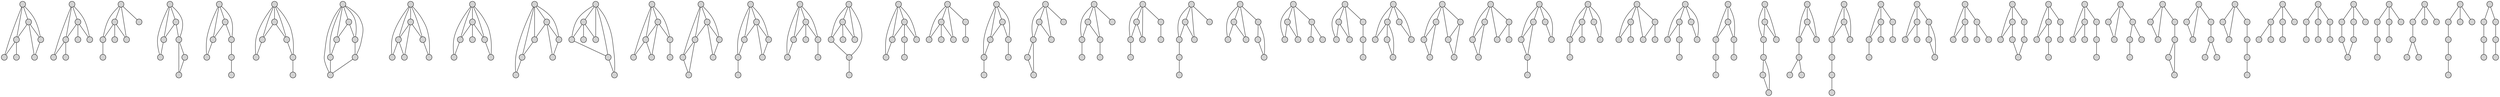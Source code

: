 graph
{
60[shape="circle",height=0.25,label="",style="filled"];
67[shape="circle",height=0.25,label="",style="filled"];
99[shape="circle",height=0.25,label="",style="filled"];
113[shape="circle",height=0.25,label="",style="filled"];
130[shape="circle",height=0.25,label="",style="filled"];
40[shape="circle",height=0.25,label="",style="filled"];
0--1;
0--2;
0--3;
0--4;
0--5;
0--6;
1--2;
1--3;
2--4;
3--5;
4--6;
5--6;
7--8;
7--9;
7--10;
7--11;
7--12;
8--9;
8--10;
8--13;
9--11;
9--13;
10--12;
14--15;
14--16;
14--17;
14--18;
14--19;
15--16;
15--17;
15--20;
16--18;
17--19;
21--22;
21--23;
21--24;
21--25;
21--26;
22--23;
22--24;
22--27;
23--25;
24--27;
25--26;
28--29;
28--30;
28--31;
28--32;
28--33;
29--30;
29--31;
29--34;
30--32;
32--33;
35--36;
35--37;
35--38;
35--39;
35--40;
36--37;
36--38;
37--39;
38--40;
39--41;
42--43;
42--44;
42--45;
42--46;
43--44;
43--45;
43--47;
44--46;
44--47;
45--48;
49--50;
49--51;
49--52;
49--53;
50--51;
50--52;
50--54;
51--53;
51--55;
52--54;
53--55;
56--57;
56--58;
56--59;
56--60;
57--58;
57--59;
57--61;
58--60;
58--62;
59--61;
63--64;
63--65;
63--66;
63--67;
64--65;
64--66;
64--68;
65--67;
65--69;
70--71;
70--72;
70--73;
70--74;
71--72;
71--73;
71--75;
72--74;
73--75;
74--76;
77--78;
77--79;
77--80;
77--81;
78--79;
78--80;
78--82;
79--81;
80--83;
84--85;
84--86;
84--87;
84--88;
85--86;
85--87;
85--89;
86--88;
88--90;
91--92;
91--93;
91--94;
91--95;
92--93;
92--94;
92--96;
93--95;
96--97;
98--99;
98--100;
98--101;
98--102;
99--100;
99--101;
99--103;
100--104;
105--106;
105--107;
105--108;
105--109;
106--107;
106--108;
106--110;
109--111;
112--113;
112--114;
112--115;
112--116;
113--114;
113--115;
114--116;
115--117;
115--118;
117--118;
119--120;
119--121;
119--122;
119--123;
120--121;
120--122;
121--123;
122--124;
123--125;
126--127;
126--128;
126--129;
126--130;
127--128;
127--129;
128--130;
129--131;
131--132;
133--134;
133--135;
133--136;
133--137;
134--135;
134--136;
135--138;
135--139;
138--139;
140--141;
140--142;
140--143;
140--144;
141--142;
141--143;
142--145;
143--146;
147--148;
147--149;
147--150;
147--151;
148--149;
148--150;
149--152;
151--153;
154--155;
154--156;
154--157;
154--158;
155--156;
155--157;
156--159;
159--160;
161--162;
161--163;
161--164;
161--165;
162--163;
162--164;
165--166;
165--167;
166--167;
168--169;
168--170;
168--171;
168--172;
169--170;
169--171;
172--173;
172--174;
175--176;
175--177;
175--178;
175--179;
176--177;
176--178;
179--180;
180--181;
182--183;
182--184;
182--185;
182--186;
183--184;
183--187;
183--188;
185--186;
187--188;
189--190;
189--191;
189--192;
189--193;
190--191;
190--194;
191--194;
192--193;
192--195;
193--195;
196--197;
196--198;
196--199;
196--200;
197--198;
197--201;
198--201;
199--200;
199--202;
203--204;
203--205;
203--206;
203--207;
204--205;
204--208;
205--208;
206--207;
208--209;
210--211;
210--212;
210--213;
210--214;
211--212;
211--215;
212--216;
213--214;
217--218;
217--219;
217--220;
217--221;
218--219;
218--222;
220--221;
220--223;
224--225;
224--226;
224--227;
224--228;
225--226;
225--229;
227--228;
229--230;
231--232;
231--233;
231--234;
232--233;
232--234;
233--235;
234--236;
235--237;
238--239;
238--240;
238--241;
239--240;
239--241;
240--242;
242--243;
242--244;
243--244;
245--246;
245--247;
245--248;
246--247;
246--248;
247--249;
249--250;
249--251;
252--253;
252--254;
252--255;
253--254;
253--255;
254--256;
256--257;
257--258;
259--260;
259--261;
259--262;
260--261;
260--263;
261--264;
262--265;
266--267;
266--268;
266--269;
267--268;
267--270;
269--271;
269--272;
271--272;
273--274;
273--275;
273--276;
274--275;
274--277;
276--278;
276--279;
280--281;
280--282;
280--283;
281--282;
281--284;
283--285;
284--286;
285--286;
287--288;
287--289;
287--290;
288--289;
288--291;
290--292;
291--293;
294--295;
294--296;
294--297;
295--296;
295--298;
297--299;
299--300;
301--302;
301--303;
301--304;
302--303;
304--305;
304--306;
305--307;
308--309;
308--310;
308--311;
309--310;
311--312;
312--313;
312--314;
313--314;
315--316;
315--317;
315--318;
316--317;
318--319;
319--320;
319--321;
322--323;
322--324;
322--325;
323--324;
325--326;
326--327;
327--328;
329--330;
329--331;
329--332;
330--333;
330--334;
331--335;
336--337;
336--338;
336--339;
337--340;
338--341;
339--342;
343--344;
343--345;
343--346;
344--347;
345--348;
347--349;
348--349;
350--351;
350--352;
350--353;
351--354;
352--355;
354--356;
357--358;
357--359;
357--360;
358--361;
361--362;
361--363;
364--365;
364--366;
364--367;
365--368;
368--369;
369--370;
371--372;
371--373;
372--374;
373--375;
374--376;
375--377;
0[shape="circle",height=0.25,label="",style="filled"];
1[shape="circle",height=0.25,label="",style="filled"];
2[shape="circle",height=0.25,label="",style="filled"];
3[shape="circle",height=0.25,label="",style="filled"];
4[shape="circle",height=0.25,label="",style="filled"];
5[shape="circle",height=0.25,label="",style="filled"];
6[shape="circle",height=0.25,label="",style="filled"];
7[shape="circle",height=0.25,label="",style="filled"];
8[shape="circle",height=0.25,label="",style="filled"];
9[shape="circle",height=0.25,label="",style="filled"];
10[shape="circle",height=0.25,label="",style="filled"];
11[shape="circle",height=0.25,label="",style="filled"];
12[shape="circle",height=0.25,label="",style="filled"];
13[shape="circle",height=0.25,label="",style="filled"];
14[shape="circle",height=0.25,label="",style="filled"];
15[shape="circle",height=0.25,label="",style="filled"];
16[shape="circle",height=0.25,label="",style="filled"];
17[shape="circle",height=0.25,label="",style="filled"];
18[shape="circle",height=0.25,label="",style="filled"];
19[shape="circle",height=0.25,label="",style="filled"];
20[shape="circle",height=0.25,label="",style="filled"];
21[shape="circle",height=0.25,label="",style="filled"];
22[shape="circle",height=0.25,label="",style="filled"];
23[shape="circle",height=0.25,label="",style="filled"];
24[shape="circle",height=0.25,label="",style="filled"];
25[shape="circle",height=0.25,label="",style="filled"];
26[shape="circle",height=0.25,label="",style="filled"];
27[shape="circle",height=0.25,label="",style="filled"];
28[shape="circle",height=0.25,label="",style="filled"];
29[shape="circle",height=0.25,label="",style="filled"];
30[shape="circle",height=0.25,label="",style="filled"];
31[shape="circle",height=0.25,label="",style="filled"];
32[shape="circle",height=0.25,label="",style="filled"];
33[shape="circle",height=0.25,label="",style="filled"];
34[shape="circle",height=0.25,label="",style="filled"];
35[shape="circle",height=0.25,label="",style="filled"];
36[shape="circle",height=0.25,label="",style="filled"];
37[shape="circle",height=0.25,label="",style="filled"];
38[shape="circle",height=0.25,label="",style="filled"];
39[shape="circle",height=0.25,label="",style="filled"];
41[shape="circle",height=0.25,label="",style="filled"];
42[shape="circle",height=0.25,label="",style="filled"];
43[shape="circle",height=0.25,label="",style="filled"];
44[shape="circle",height=0.25,label="",style="filled"];
45[shape="circle",height=0.25,label="",style="filled"];
46[shape="circle",height=0.25,label="",style="filled"];
47[shape="circle",height=0.25,label="",style="filled"];
48[shape="circle",height=0.25,label="",style="filled"];
49[shape="circle",height=0.25,label="",style="filled"];
50[shape="circle",height=0.25,label="",style="filled"];
51[shape="circle",height=0.25,label="",style="filled"];
52[shape="circle",height=0.25,label="",style="filled"];
53[shape="circle",height=0.25,label="",style="filled"];
54[shape="circle",height=0.25,label="",style="filled"];
55[shape="circle",height=0.25,label="",style="filled"];
56[shape="circle",height=0.25,label="",style="filled"];
57[shape="circle",height=0.25,label="",style="filled"];
58[shape="circle",height=0.25,label="",style="filled"];
59[shape="circle",height=0.25,label="",style="filled"];
61[shape="circle",height=0.25,label="",style="filled"];
62[shape="circle",height=0.25,label="",style="filled"];
63[shape="circle",height=0.25,label="",style="filled"];
64[shape="circle",height=0.25,label="",style="filled"];
65[shape="circle",height=0.25,label="",style="filled"];
66[shape="circle",height=0.25,label="",style="filled"];
68[shape="circle",height=0.25,label="",style="filled"];
69[shape="circle",height=0.25,label="",style="filled"];
70[shape="circle",height=0.25,label="",style="filled"];
71[shape="circle",height=0.25,label="",style="filled"];
72[shape="circle",height=0.25,label="",style="filled"];
73[shape="circle",height=0.25,label="",style="filled"];
74[shape="circle",height=0.25,label="",style="filled"];
75[shape="circle",height=0.25,label="",style="filled"];
76[shape="circle",height=0.25,label="",style="filled"];
77[shape="circle",height=0.25,label="",style="filled"];
78[shape="circle",height=0.25,label="",style="filled"];
79[shape="circle",height=0.25,label="",style="filled"];
80[shape="circle",height=0.25,label="",style="filled"];
81[shape="circle",height=0.25,label="",style="filled"];
82[shape="circle",height=0.25,label="",style="filled"];
83[shape="circle",height=0.25,label="",style="filled"];
84[shape="circle",height=0.25,label="",style="filled"];
85[shape="circle",height=0.25,label="",style="filled"];
86[shape="circle",height=0.25,label="",style="filled"];
87[shape="circle",height=0.25,label="",style="filled"];
88[shape="circle",height=0.25,label="",style="filled"];
89[shape="circle",height=0.25,label="",style="filled"];
90[shape="circle",height=0.25,label="",style="filled"];
91[shape="circle",height=0.25,label="",style="filled"];
92[shape="circle",height=0.25,label="",style="filled"];
93[shape="circle",height=0.25,label="",style="filled"];
94[shape="circle",height=0.25,label="",style="filled"];
95[shape="circle",height=0.25,label="",style="filled"];
96[shape="circle",height=0.25,label="",style="filled"];
97[shape="circle",height=0.25,label="",style="filled"];
98[shape="circle",height=0.25,label="",style="filled"];
100[shape="circle",height=0.25,label="",style="filled"];
101[shape="circle",height=0.25,label="",style="filled"];
102[shape="circle",height=0.25,label="",style="filled"];
103[shape="circle",height=0.25,label="",style="filled"];
104[shape="circle",height=0.25,label="",style="filled"];
105[shape="circle",height=0.25,label="",style="filled"];
106[shape="circle",height=0.25,label="",style="filled"];
107[shape="circle",height=0.25,label="",style="filled"];
108[shape="circle",height=0.25,label="",style="filled"];
109[shape="circle",height=0.25,label="",style="filled"];
110[shape="circle",height=0.25,label="",style="filled"];
111[shape="circle",height=0.25,label="",style="filled"];
112[shape="circle",height=0.25,label="",style="filled"];
114[shape="circle",height=0.25,label="",style="filled"];
115[shape="circle",height=0.25,label="",style="filled"];
116[shape="circle",height=0.25,label="",style="filled"];
117[shape="circle",height=0.25,label="",style="filled"];
118[shape="circle",height=0.25,label="",style="filled"];
119[shape="circle",height=0.25,label="",style="filled"];
120[shape="circle",height=0.25,label="",style="filled"];
121[shape="circle",height=0.25,label="",style="filled"];
122[shape="circle",height=0.25,label="",style="filled"];
123[shape="circle",height=0.25,label="",style="filled"];
124[shape="circle",height=0.25,label="",style="filled"];
125[shape="circle",height=0.25,label="",style="filled"];
126[shape="circle",height=0.25,label="",style="filled"];
127[shape="circle",height=0.25,label="",style="filled"];
128[shape="circle",height=0.25,label="",style="filled"];
129[shape="circle",height=0.25,label="",style="filled"];
131[shape="circle",height=0.25,label="",style="filled"];
132[shape="circle",height=0.25,label="",style="filled"];
133[shape="circle",height=0.25,label="",style="filled"];
134[shape="circle",height=0.25,label="",style="filled"];
135[shape="circle",height=0.25,label="",style="filled"];
136[shape="circle",height=0.25,label="",style="filled"];
137[shape="circle",height=0.25,label="",style="filled"];
138[shape="circle",height=0.25,label="",style="filled"];
139[shape="circle",height=0.25,label="",style="filled"];
140[shape="circle",height=0.25,label="",style="filled"];
141[shape="circle",height=0.25,label="",style="filled"];
142[shape="circle",height=0.25,label="",style="filled"];
143[shape="circle",height=0.25,label="",style="filled"];
144[shape="circle",height=0.25,label="",style="filled"];
145[shape="circle",height=0.25,label="",style="filled"];
146[shape="circle",height=0.25,label="",style="filled"];
147[shape="circle",height=0.25,label="",style="filled"];
148[shape="circle",height=0.25,label="",style="filled"];
149[shape="circle",height=0.25,label="",style="filled"];
150[shape="circle",height=0.25,label="",style="filled"];
151[shape="circle",height=0.25,label="",style="filled"];
152[shape="circle",height=0.25,label="",style="filled"];
153[shape="circle",height=0.25,label="",style="filled"];
154[shape="circle",height=0.25,label="",style="filled"];
155[shape="circle",height=0.25,label="",style="filled"];
156[shape="circle",height=0.25,label="",style="filled"];
157[shape="circle",height=0.25,label="",style="filled"];
158[shape="circle",height=0.25,label="",style="filled"];
159[shape="circle",height=0.25,label="",style="filled"];
160[shape="circle",height=0.25,label="",style="filled"];
161[shape="circle",height=0.25,label="",style="filled"];
162[shape="circle",height=0.25,label="",style="filled"];
163[shape="circle",height=0.25,label="",style="filled"];
164[shape="circle",height=0.25,label="",style="filled"];
165[shape="circle",height=0.25,label="",style="filled"];
166[shape="circle",height=0.25,label="",style="filled"];
167[shape="circle",height=0.25,label="",style="filled"];
168[shape="circle",height=0.25,label="",style="filled"];
169[shape="circle",height=0.25,label="",style="filled"];
170[shape="circle",height=0.25,label="",style="filled"];
171[shape="circle",height=0.25,label="",style="filled"];
172[shape="circle",height=0.25,label="",style="filled"];
173[shape="circle",height=0.25,label="",style="filled"];
174[shape="circle",height=0.25,label="",style="filled"];
175[shape="circle",height=0.25,label="",style="filled"];
176[shape="circle",height=0.25,label="",style="filled"];
177[shape="circle",height=0.25,label="",style="filled"];
178[shape="circle",height=0.25,label="",style="filled"];
179[shape="circle",height=0.25,label="",style="filled"];
180[shape="circle",height=0.25,label="",style="filled"];
181[shape="circle",height=0.25,label="",style="filled"];
182[shape="circle",height=0.25,label="",style="filled"];
183[shape="circle",height=0.25,label="",style="filled"];
184[shape="circle",height=0.25,label="",style="filled"];
185[shape="circle",height=0.25,label="",style="filled"];
186[shape="circle",height=0.25,label="",style="filled"];
187[shape="circle",height=0.25,label="",style="filled"];
188[shape="circle",height=0.25,label="",style="filled"];
189[shape="circle",height=0.25,label="",style="filled"];
190[shape="circle",height=0.25,label="",style="filled"];
191[shape="circle",height=0.25,label="",style="filled"];
192[shape="circle",height=0.25,label="",style="filled"];
193[shape="circle",height=0.25,label="",style="filled"];
194[shape="circle",height=0.25,label="",style="filled"];
195[shape="circle",height=0.25,label="",style="filled"];
196[shape="circle",height=0.25,label="",style="filled"];
197[shape="circle",height=0.25,label="",style="filled"];
198[shape="circle",height=0.25,label="",style="filled"];
199[shape="circle",height=0.25,label="",style="filled"];
200[shape="circle",height=0.25,label="",style="filled"];
201[shape="circle",height=0.25,label="",style="filled"];
202[shape="circle",height=0.25,label="",style="filled"];
203[shape="circle",height=0.25,label="",style="filled"];
204[shape="circle",height=0.25,label="",style="filled"];
205[shape="circle",height=0.25,label="",style="filled"];
206[shape="circle",height=0.25,label="",style="filled"];
207[shape="circle",height=0.25,label="",style="filled"];
208[shape="circle",height=0.25,label="",style="filled"];
209[shape="circle",height=0.25,label="",style="filled"];
210[shape="circle",height=0.25,label="",style="filled"];
211[shape="circle",height=0.25,label="",style="filled"];
212[shape="circle",height=0.25,label="",style="filled"];
213[shape="circle",height=0.25,label="",style="filled"];
214[shape="circle",height=0.25,label="",style="filled"];
215[shape="circle",height=0.25,label="",style="filled"];
216[shape="circle",height=0.25,label="",style="filled"];
217[shape="circle",height=0.25,label="",style="filled"];
218[shape="circle",height=0.25,label="",style="filled"];
219[shape="circle",height=0.25,label="",style="filled"];
220[shape="circle",height=0.25,label="",style="filled"];
221[shape="circle",height=0.25,label="",style="filled"];
222[shape="circle",height=0.25,label="",style="filled"];
223[shape="circle",height=0.25,label="",style="filled"];
224[shape="circle",height=0.25,label="",style="filled"];
225[shape="circle",height=0.25,label="",style="filled"];
226[shape="circle",height=0.25,label="",style="filled"];
227[shape="circle",height=0.25,label="",style="filled"];
228[shape="circle",height=0.25,label="",style="filled"];
229[shape="circle",height=0.25,label="",style="filled"];
230[shape="circle",height=0.25,label="",style="filled"];
231[shape="circle",height=0.25,label="",style="filled"];
232[shape="circle",height=0.25,label="",style="filled"];
233[shape="circle",height=0.25,label="",style="filled"];
234[shape="circle",height=0.25,label="",style="filled"];
235[shape="circle",height=0.25,label="",style="filled"];
236[shape="circle",height=0.25,label="",style="filled"];
237[shape="circle",height=0.25,label="",style="filled"];
238[shape="circle",height=0.25,label="",style="filled"];
239[shape="circle",height=0.25,label="",style="filled"];
240[shape="circle",height=0.25,label="",style="filled"];
241[shape="circle",height=0.25,label="",style="filled"];
242[shape="circle",height=0.25,label="",style="filled"];
243[shape="circle",height=0.25,label="",style="filled"];
244[shape="circle",height=0.25,label="",style="filled"];
245[shape="circle",height=0.25,label="",style="filled"];
246[shape="circle",height=0.25,label="",style="filled"];
247[shape="circle",height=0.25,label="",style="filled"];
248[shape="circle",height=0.25,label="",style="filled"];
249[shape="circle",height=0.25,label="",style="filled"];
250[shape="circle",height=0.25,label="",style="filled"];
251[shape="circle",height=0.25,label="",style="filled"];
252[shape="circle",height=0.25,label="",style="filled"];
253[shape="circle",height=0.25,label="",style="filled"];
254[shape="circle",height=0.25,label="",style="filled"];
255[shape="circle",height=0.25,label="",style="filled"];
256[shape="circle",height=0.25,label="",style="filled"];
257[shape="circle",height=0.25,label="",style="filled"];
258[shape="circle",height=0.25,label="",style="filled"];
259[shape="circle",height=0.25,label="",style="filled"];
260[shape="circle",height=0.25,label="",style="filled"];
261[shape="circle",height=0.25,label="",style="filled"];
262[shape="circle",height=0.25,label="",style="filled"];
263[shape="circle",height=0.25,label="",style="filled"];
264[shape="circle",height=0.25,label="",style="filled"];
265[shape="circle",height=0.25,label="",style="filled"];
266[shape="circle",height=0.25,label="",style="filled"];
267[shape="circle",height=0.25,label="",style="filled"];
268[shape="circle",height=0.25,label="",style="filled"];
269[shape="circle",height=0.25,label="",style="filled"];
270[shape="circle",height=0.25,label="",style="filled"];
271[shape="circle",height=0.25,label="",style="filled"];
272[shape="circle",height=0.25,label="",style="filled"];
273[shape="circle",height=0.25,label="",style="filled"];
274[shape="circle",height=0.25,label="",style="filled"];
275[shape="circle",height=0.25,label="",style="filled"];
276[shape="circle",height=0.25,label="",style="filled"];
277[shape="circle",height=0.25,label="",style="filled"];
278[shape="circle",height=0.25,label="",style="filled"];
279[shape="circle",height=0.25,label="",style="filled"];
280[shape="circle",height=0.25,label="",style="filled"];
281[shape="circle",height=0.25,label="",style="filled"];
282[shape="circle",height=0.25,label="",style="filled"];
283[shape="circle",height=0.25,label="",style="filled"];
284[shape="circle",height=0.25,label="",style="filled"];
285[shape="circle",height=0.25,label="",style="filled"];
286[shape="circle",height=0.25,label="",style="filled"];
287[shape="circle",height=0.25,label="",style="filled"];
288[shape="circle",height=0.25,label="",style="filled"];
289[shape="circle",height=0.25,label="",style="filled"];
290[shape="circle",height=0.25,label="",style="filled"];
291[shape="circle",height=0.25,label="",style="filled"];
292[shape="circle",height=0.25,label="",style="filled"];
293[shape="circle",height=0.25,label="",style="filled"];
294[shape="circle",height=0.25,label="",style="filled"];
295[shape="circle",height=0.25,label="",style="filled"];
296[shape="circle",height=0.25,label="",style="filled"];
297[shape="circle",height=0.25,label="",style="filled"];
298[shape="circle",height=0.25,label="",style="filled"];
299[shape="circle",height=0.25,label="",style="filled"];
300[shape="circle",height=0.25,label="",style="filled"];
301[shape="circle",height=0.25,label="",style="filled"];
302[shape="circle",height=0.25,label="",style="filled"];
303[shape="circle",height=0.25,label="",style="filled"];
304[shape="circle",height=0.25,label="",style="filled"];
305[shape="circle",height=0.25,label="",style="filled"];
306[shape="circle",height=0.25,label="",style="filled"];
307[shape="circle",height=0.25,label="",style="filled"];
308[shape="circle",height=0.25,label="",style="filled"];
309[shape="circle",height=0.25,label="",style="filled"];
310[shape="circle",height=0.25,label="",style="filled"];
311[shape="circle",height=0.25,label="",style="filled"];
312[shape="circle",height=0.25,label="",style="filled"];
313[shape="circle",height=0.25,label="",style="filled"];
314[shape="circle",height=0.25,label="",style="filled"];
315[shape="circle",height=0.25,label="",style="filled"];
316[shape="circle",height=0.25,label="",style="filled"];
317[shape="circle",height=0.25,label="",style="filled"];
318[shape="circle",height=0.25,label="",style="filled"];
319[shape="circle",height=0.25,label="",style="filled"];
320[shape="circle",height=0.25,label="",style="filled"];
321[shape="circle",height=0.25,label="",style="filled"];
322[shape="circle",height=0.25,label="",style="filled"];
323[shape="circle",height=0.25,label="",style="filled"];
324[shape="circle",height=0.25,label="",style="filled"];
325[shape="circle",height=0.25,label="",style="filled"];
326[shape="circle",height=0.25,label="",style="filled"];
327[shape="circle",height=0.25,label="",style="filled"];
328[shape="circle",height=0.25,label="",style="filled"];
329[shape="circle",height=0.25,label="",style="filled"];
330[shape="circle",height=0.25,label="",style="filled"];
331[shape="circle",height=0.25,label="",style="filled"];
332[shape="circle",height=0.25,label="",style="filled"];
333[shape="circle",height=0.25,label="",style="filled"];
334[shape="circle",height=0.25,label="",style="filled"];
335[shape="circle",height=0.25,label="",style="filled"];
336[shape="circle",height=0.25,label="",style="filled"];
337[shape="circle",height=0.25,label="",style="filled"];
338[shape="circle",height=0.25,label="",style="filled"];
339[shape="circle",height=0.25,label="",style="filled"];
340[shape="circle",height=0.25,label="",style="filled"];
341[shape="circle",height=0.25,label="",style="filled"];
342[shape="circle",height=0.25,label="",style="filled"];
343[shape="circle",height=0.25,label="",style="filled"];
344[shape="circle",height=0.25,label="",style="filled"];
345[shape="circle",height=0.25,label="",style="filled"];
346[shape="circle",height=0.25,label="",style="filled"];
347[shape="circle",height=0.25,label="",style="filled"];
348[shape="circle",height=0.25,label="",style="filled"];
349[shape="circle",height=0.25,label="",style="filled"];
350[shape="circle",height=0.25,label="",style="filled"];
351[shape="circle",height=0.25,label="",style="filled"];
352[shape="circle",height=0.25,label="",style="filled"];
353[shape="circle",height=0.25,label="",style="filled"];
354[shape="circle",height=0.25,label="",style="filled"];
355[shape="circle",height=0.25,label="",style="filled"];
356[shape="circle",height=0.25,label="",style="filled"];
357[shape="circle",height=0.25,label="",style="filled"];
358[shape="circle",height=0.25,label="",style="filled"];
359[shape="circle",height=0.25,label="",style="filled"];
360[shape="circle",height=0.25,label="",style="filled"];
361[shape="circle",height=0.25,label="",style="filled"];
362[shape="circle",height=0.25,label="",style="filled"];
363[shape="circle",height=0.25,label="",style="filled"];
364[shape="circle",height=0.25,label="",style="filled"];
365[shape="circle",height=0.25,label="",style="filled"];
366[shape="circle",height=0.25,label="",style="filled"];
367[shape="circle",height=0.25,label="",style="filled"];
368[shape="circle",height=0.25,label="",style="filled"];
369[shape="circle",height=0.25,label="",style="filled"];
370[shape="circle",height=0.25,label="",style="filled"];
371[shape="circle",height=0.25,label="",style="filled"];
372[shape="circle",height=0.25,label="",style="filled"];
373[shape="circle",height=0.25,label="",style="filled"];
374[shape="circle",height=0.25,label="",style="filled"];
375[shape="circle",height=0.25,label="",style="filled"];
376[shape="circle",height=0.25,label="",style="filled"];
377[shape="circle",height=0.25,label="",style="filled"];
}
